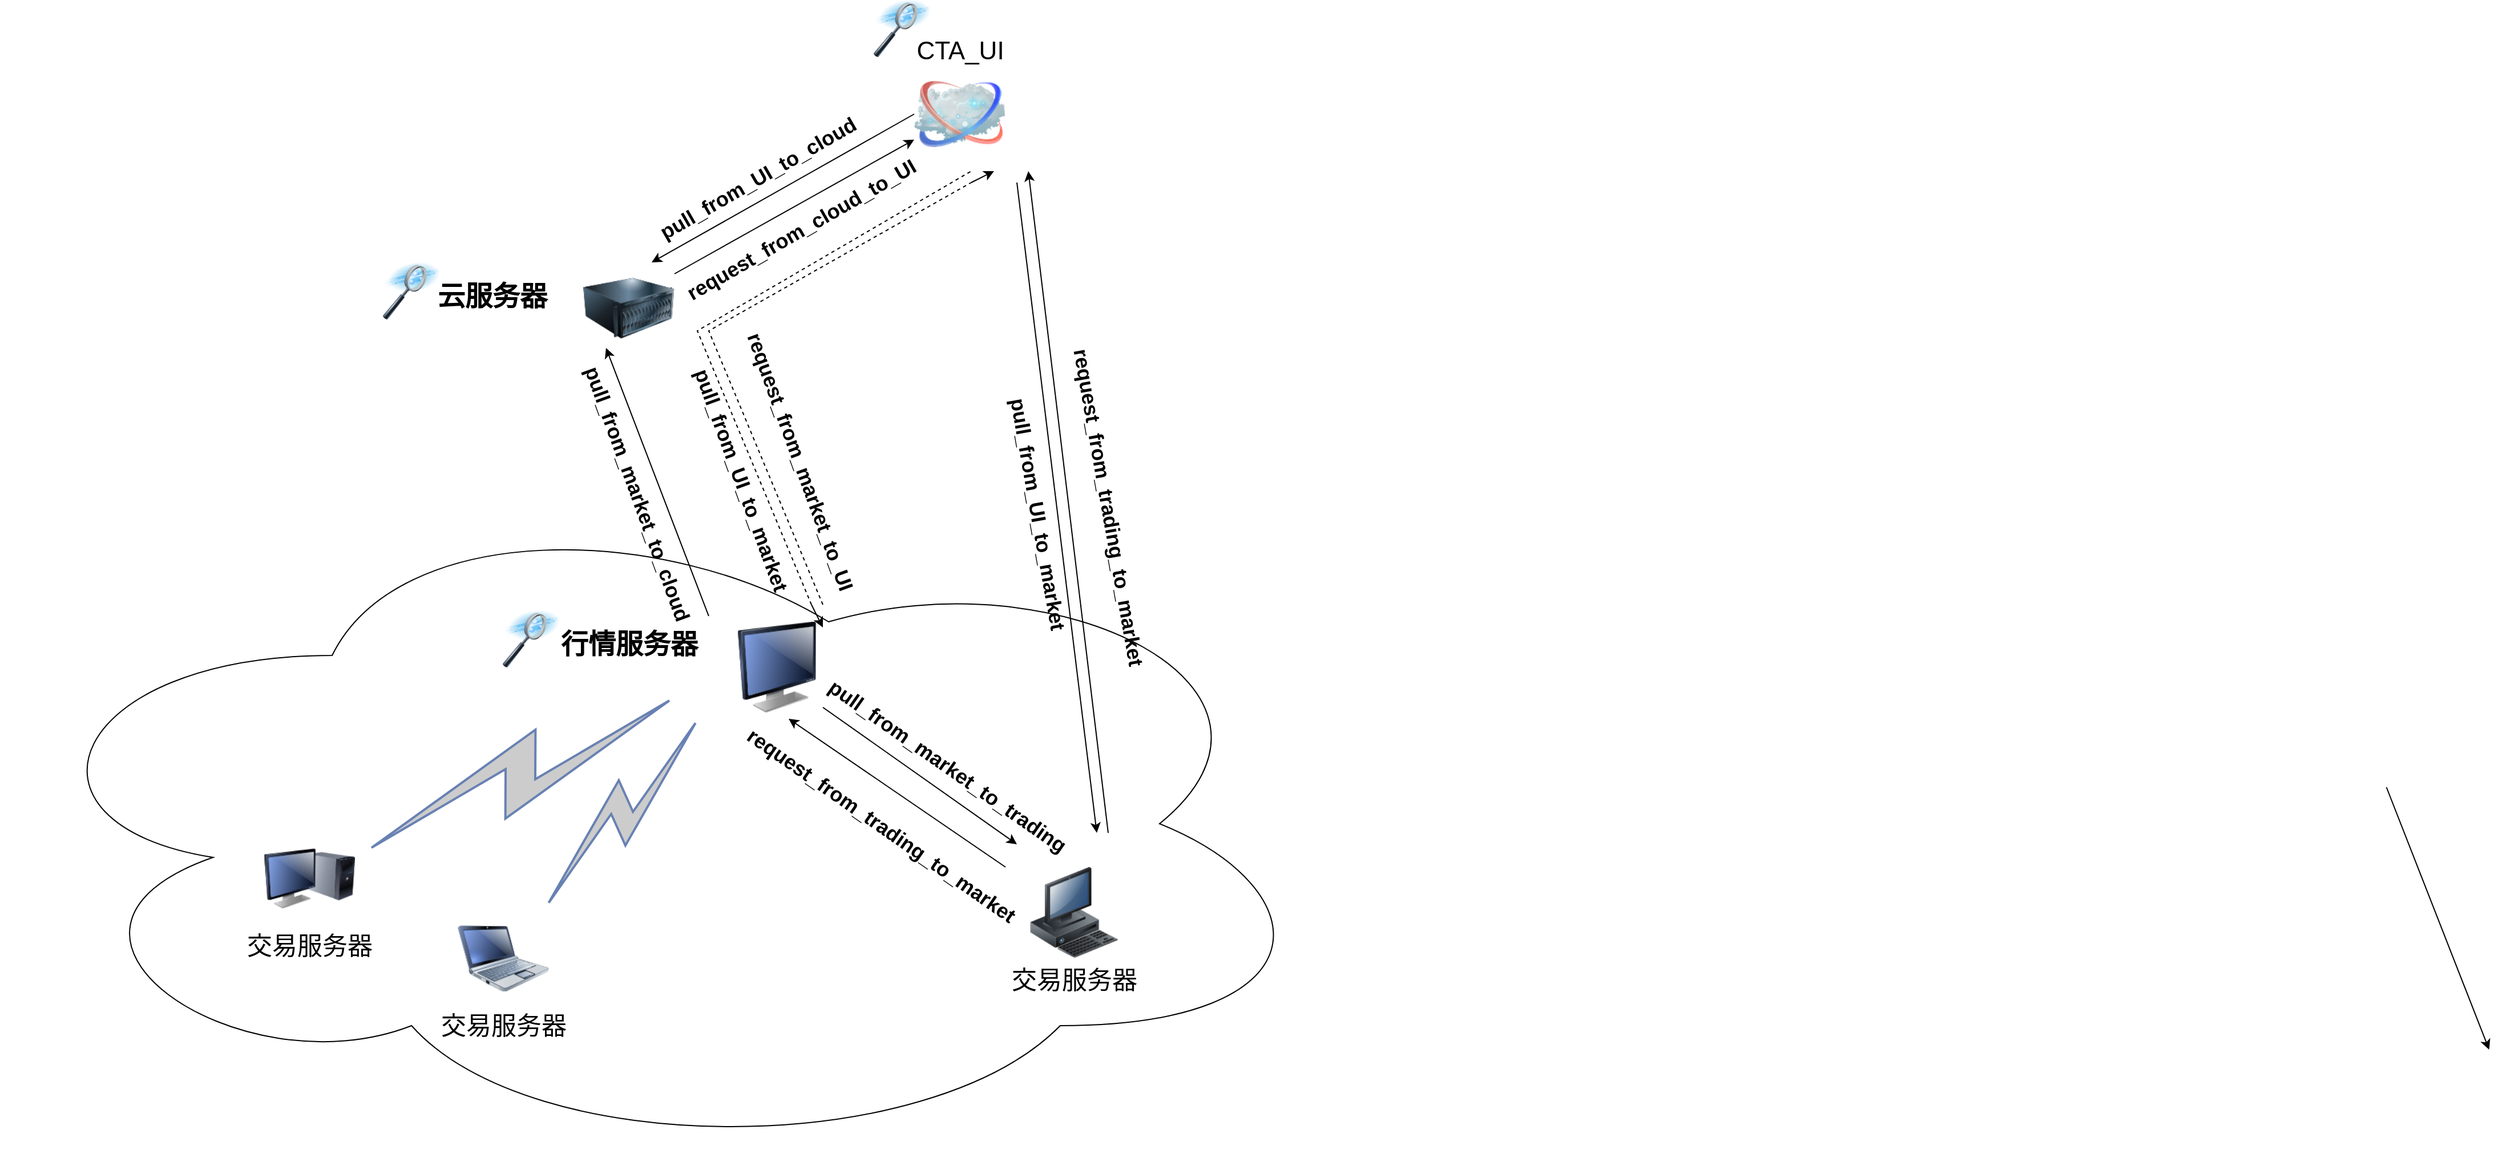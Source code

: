 <mxfile version="21.6.5" type="github">
  <diagram name="Page-1" id="55a83fd1-7818-8e21-69c5-c3457e3827bb">
    <mxGraphModel dx="3174" dy="1968" grid="1" gridSize="10" guides="1" tooltips="1" connect="1" arrows="1" fold="1" page="1" pageScale="1" pageWidth="1100" pageHeight="850" background="none" math="0" shadow="0">
      <root>
        <mxCell id="0" />
        <mxCell id="1" parent="0" />
        <mxCell id="69ecfefc5c41e42c-2" value="CTA_UI" style="image;html=1;labelBackgroundColor=#ffffff;image=img/lib/clip_art/networking/Cloud_128x128.png;rounded=1;shadow=0;comic=0;strokeWidth=2;fontSize=22;labelPosition=center;verticalLabelPosition=top;align=center;verticalAlign=bottom;" parent="1" vertex="1">
          <mxGeometry x="670" y="-20" width="80" height="80" as="geometry" />
        </mxCell>
        <mxCell id="69ecfefc5c41e42c-5" value="交易服务器" style="image;html=1;labelBackgroundColor=#ffffff;image=img/lib/clip_art/computers/Monitor_Tower_128x128.png;rounded=1;shadow=0;comic=0;strokeWidth=2;fontSize=22" parent="1" vertex="1">
          <mxGeometry x="100" y="650" width="80" height="80" as="geometry" />
        </mxCell>
        <mxCell id="69ecfefc5c41e42c-7" value="交易服务器" style="image;html=1;labelBackgroundColor=#ffffff;image=img/lib/clip_art/computers/Workstation_128x128.png;rounded=1;shadow=0;comic=0;strokeWidth=2;fontSize=22" parent="1" vertex="1">
          <mxGeometry x="770" y="680" width="80" height="80" as="geometry" />
        </mxCell>
        <mxCell id="69ecfefc5c41e42c-10" value="交易服务器&lt;br&gt;" style="image;html=1;labelBackgroundColor=#ffffff;image=img/lib/clip_art/computers/Netbook_128x128.png;rounded=1;shadow=0;comic=0;strokeWidth=2;fontSize=22" parent="1" vertex="1">
          <mxGeometry x="270" y="720" width="80" height="80" as="geometry" />
        </mxCell>
        <mxCell id="69ecfefc5c41e42c-12" value="" style="html=1;fillColor=#CCCCCC;strokeColor=#6881B3;gradientColor=none;gradientDirection=north;strokeWidth=2;shape=mxgraph.networks.comm_link_edge;html=1;labelBackgroundColor=none;endArrow=none;fontFamily=Verdana;fontSize=22;fontColor=#000000;fontStyle=1" parent="1" source="69ecfefc5c41e42c-5" edge="1">
          <mxGeometry width="100" height="100" relative="1" as="geometry">
            <mxPoint x="320" y="481.957" as="sourcePoint" />
            <mxPoint x="470" y="526.875" as="targetPoint" />
          </mxGeometry>
        </mxCell>
        <mxCell id="69ecfefc5c41e42c-13" value="" style="html=1;fillColor=#CCCCCC;strokeColor=#6881B3;gradientColor=none;gradientDirection=north;strokeWidth=2;shape=mxgraph.networks.comm_link_edge;html=1;labelBackgroundColor=none;endArrow=none;fontFamily=Verdana;fontSize=22;fontColor=#000000;" parent="1" source="69ecfefc5c41e42c-10" edge="1">
          <mxGeometry width="100" height="100" relative="1" as="geometry">
            <mxPoint x="330" y="491.957" as="sourcePoint" />
            <mxPoint x="485.51" y="545" as="targetPoint" />
          </mxGeometry>
        </mxCell>
        <mxCell id="NVRcVpPu2NZPeXmVPFQy-11" value="" style="image;html=1;image=img/lib/clip_art/computers/Monitor_128x128.png" parent="1" vertex="1">
          <mxGeometry x="510" y="465" width="80" height="80" as="geometry" />
        </mxCell>
        <mxCell id="NVRcVpPu2NZPeXmVPFQy-20" value="云服务器" style="text;strokeColor=none;fillColor=none;html=1;fontSize=24;fontStyle=1;verticalAlign=middle;align=center;" parent="1" vertex="1">
          <mxGeometry x="250" y="160" width="100" height="40" as="geometry" />
        </mxCell>
        <mxCell id="NVRcVpPu2NZPeXmVPFQy-21" value="行情服务器" style="text;strokeColor=none;fillColor=none;html=1;fontSize=24;fontStyle=1;verticalAlign=middle;align=center;" parent="1" vertex="1">
          <mxGeometry x="370" y="465" width="100" height="40" as="geometry" />
        </mxCell>
        <mxCell id="NVRcVpPu2NZPeXmVPFQy-19" value="" style="image;html=1;image=img/lib/clip_art/computers/Server_128x128.png" parent="1" vertex="1">
          <mxGeometry x="380" y="150" width="80" height="80" as="geometry" />
        </mxCell>
        <mxCell id="NVRcVpPu2NZPeXmVPFQy-38" value="" style="endArrow=classic;html=1;rounded=0;" parent="1" edge="1">
          <mxGeometry width="50" height="50" relative="1" as="geometry">
            <mxPoint x="590" y="540" as="sourcePoint" />
            <mxPoint x="760" y="660" as="targetPoint" />
          </mxGeometry>
        </mxCell>
        <mxCell id="NVRcVpPu2NZPeXmVPFQy-39" value="" style="endArrow=classic;html=1;rounded=0;" parent="1" edge="1">
          <mxGeometry width="50" height="50" relative="1" as="geometry">
            <mxPoint x="750" y="680" as="sourcePoint" />
            <mxPoint x="560" y="550" as="targetPoint" />
          </mxGeometry>
        </mxCell>
        <mxCell id="NVRcVpPu2NZPeXmVPFQy-44" value="&lt;font style=&quot;font-size: 18px;&quot;&gt;pull_from_market_to_trading&lt;/font&gt;" style="text;strokeColor=none;fillColor=none;html=1;fontSize=24;fontStyle=1;verticalAlign=middle;align=center;rotation=35;" parent="1" vertex="1">
          <mxGeometry x="650" y="570" width="100" height="40" as="geometry" />
        </mxCell>
        <mxCell id="NVRcVpPu2NZPeXmVPFQy-45" value="&lt;font style=&quot;font-size: 18px;&quot;&gt;request_from_trading_to_market&lt;/font&gt;" style="text;strokeColor=none;fillColor=none;html=1;fontSize=24;fontStyle=1;verticalAlign=middle;align=center;rotation=35;" parent="1" vertex="1">
          <mxGeometry x="592" y="622" width="100" height="40" as="geometry" />
        </mxCell>
        <mxCell id="NVRcVpPu2NZPeXmVPFQy-47" value="" style="ellipse;shape=cloud;whiteSpace=wrap;html=1;fillColor=none;" parent="1" vertex="1">
          <mxGeometry x="-130" y="347" width="1160" height="590" as="geometry" />
        </mxCell>
        <mxCell id="NVRcVpPu2NZPeXmVPFQy-49" value="&lt;font style=&quot;font-size: 18px;&quot;&gt;pull_from_UI_to_market&lt;/font&gt;" style="text;strokeColor=none;fillColor=none;html=1;fontSize=24;fontStyle=1;verticalAlign=middle;align=center;rotation=70;" parent="1" vertex="1">
          <mxGeometry x="470" y="320" width="100" height="40" as="geometry" />
        </mxCell>
        <mxCell id="NVRcVpPu2NZPeXmVPFQy-50" value="" style="endArrow=classic;html=1;rounded=0;" parent="1" edge="1">
          <mxGeometry width="50" height="50" relative="1" as="geometry">
            <mxPoint x="1960" y="610" as="sourcePoint" />
            <mxPoint x="2050" y="840" as="targetPoint" />
          </mxGeometry>
        </mxCell>
        <mxCell id="NVRcVpPu2NZPeXmVPFQy-54" value="" style="endArrow=classic;html=1;rounded=0;" parent="1" edge="1">
          <mxGeometry width="50" height="50" relative="1" as="geometry">
            <mxPoint x="490" y="460" as="sourcePoint" />
            <mxPoint x="400" y="225" as="targetPoint" />
          </mxGeometry>
        </mxCell>
        <mxCell id="NVRcVpPu2NZPeXmVPFQy-55" value="&lt;font style=&quot;font-size: 18px;&quot;&gt;pull_from_market_to_cloud&lt;/font&gt;" style="text;strokeColor=none;fillColor=none;html=1;fontSize=24;fontStyle=1;verticalAlign=middle;align=center;rotation=70;" parent="1" vertex="1">
          <mxGeometry x="379" y="332" width="100" height="40" as="geometry" />
        </mxCell>
        <mxCell id="NVRcVpPu2NZPeXmVPFQy-56" value="" style="endArrow=classic;html=1;rounded=0;entryX=0.75;entryY=0;entryDx=0;entryDy=0;exitX=0;exitY=0.5;exitDx=0;exitDy=0;" parent="1" source="69ecfefc5c41e42c-2" target="NVRcVpPu2NZPeXmVPFQy-19" edge="1">
          <mxGeometry width="50" height="50" relative="1" as="geometry">
            <mxPoint x="610" y="-20" as="sourcePoint" />
            <mxPoint x="575" y="25" as="targetPoint" />
          </mxGeometry>
        </mxCell>
        <mxCell id="NVRcVpPu2NZPeXmVPFQy-58" value="" style="endArrow=classic;html=1;rounded=0;" parent="1" target="69ecfefc5c41e42c-2" edge="1">
          <mxGeometry width="50" height="50" relative="1" as="geometry">
            <mxPoint x="460" y="160" as="sourcePoint" />
            <mxPoint x="510" y="110" as="targetPoint" />
          </mxGeometry>
        </mxCell>
        <mxCell id="NVRcVpPu2NZPeXmVPFQy-59" value="&lt;font style=&quot;font-size: 18px;&quot;&gt;pull_from_UI_to_cloud&lt;/font&gt;" style="text;strokeColor=none;fillColor=none;html=1;fontSize=24;fontStyle=1;verticalAlign=middle;align=center;rotation=-30;" parent="1" vertex="1">
          <mxGeometry x="482" y="55" width="100" height="40" as="geometry" />
        </mxCell>
        <mxCell id="NVRcVpPu2NZPeXmVPFQy-60" value="&lt;font style=&quot;font-size: 18px;&quot;&gt;request_from_cloud_to_UI&lt;/font&gt;" style="text;strokeColor=none;fillColor=none;html=1;fontSize=24;fontStyle=1;verticalAlign=middle;align=center;rotation=-30;" parent="1" vertex="1">
          <mxGeometry x="520" y="100" width="100" height="40" as="geometry" />
        </mxCell>
        <mxCell id="NVRcVpPu2NZPeXmVPFQy-61" value="" style="image;html=1;image=img/lib/clip_art/computers/Data_Filtering_128x128.png" parent="1" vertex="1">
          <mxGeometry x="300" y="455" width="70" height="50" as="geometry" />
        </mxCell>
        <mxCell id="NVRcVpPu2NZPeXmVPFQy-62" value="" style="image;html=1;image=img/lib/clip_art/computers/Data_Filtering_128x128.png" parent="1" vertex="1">
          <mxGeometry x="200" y="150" width="60" height="50" as="geometry" />
        </mxCell>
        <mxCell id="cSd5Ikj80ORa92apMF1n-4" value="" style="endArrow=none;dashed=1;html=1;rounded=0;" parent="1" edge="1">
          <mxGeometry width="50" height="50" relative="1" as="geometry">
            <mxPoint x="590" y="450" as="sourcePoint" />
            <mxPoint x="720" y="80" as="targetPoint" />
            <Array as="points">
              <mxPoint x="490" y="210" />
            </Array>
          </mxGeometry>
        </mxCell>
        <mxCell id="cSd5Ikj80ORa92apMF1n-5" value="&lt;font style=&quot;font-size: 18px;&quot;&gt;&lt;b&gt;request_from_market_to_UI&lt;/b&gt;&lt;/font&gt;" style="text;html=1;strokeColor=none;fillColor=none;align=center;verticalAlign=middle;whiteSpace=wrap;rounded=0;rotation=70;" parent="1" vertex="1">
          <mxGeometry x="540" y="310" width="60" height="30" as="geometry" />
        </mxCell>
        <mxCell id="cSd5Ikj80ORa92apMF1n-6" value="" style="endArrow=classic;html=1;rounded=0;" parent="1" edge="1">
          <mxGeometry width="50" height="50" relative="1" as="geometry">
            <mxPoint x="720" y="80" as="sourcePoint" />
            <mxPoint x="740" y="70" as="targetPoint" />
          </mxGeometry>
        </mxCell>
        <mxCell id="cSd5Ikj80ORa92apMF1n-8" value="" style="endArrow=none;dashed=1;html=1;rounded=0;" parent="1" edge="1">
          <mxGeometry width="50" height="50" relative="1" as="geometry">
            <mxPoint x="580" y="450" as="sourcePoint" />
            <mxPoint x="720" y="70" as="targetPoint" />
            <Array as="points">
              <mxPoint x="480" y="210" />
            </Array>
          </mxGeometry>
        </mxCell>
        <mxCell id="cSd5Ikj80ORa92apMF1n-10" value="" style="endArrow=classic;html=1;rounded=0;" parent="1" edge="1">
          <mxGeometry width="50" height="50" relative="1" as="geometry">
            <mxPoint x="580" y="450" as="sourcePoint" />
            <mxPoint x="590" y="470" as="targetPoint" />
          </mxGeometry>
        </mxCell>
        <mxCell id="gqyVCM08sYUSEmtgZJni-1" value="" style="image;html=1;image=img/lib/clip_art/computers/Data_Filtering_128x128.png" vertex="1" parent="1">
          <mxGeometry x="630" y="-80" width="60" height="50" as="geometry" />
        </mxCell>
        <mxCell id="gqyVCM08sYUSEmtgZJni-8" value="" style="endArrow=classic;html=1;rounded=0;" edge="1" parent="1">
          <mxGeometry width="50" height="50" relative="1" as="geometry">
            <mxPoint x="760" y="80" as="sourcePoint" />
            <mxPoint x="830" y="650" as="targetPoint" />
          </mxGeometry>
        </mxCell>
        <mxCell id="gqyVCM08sYUSEmtgZJni-9" value="" style="endArrow=classic;html=1;rounded=0;" edge="1" parent="1">
          <mxGeometry width="50" height="50" relative="1" as="geometry">
            <mxPoint x="840" y="650" as="sourcePoint" />
            <mxPoint x="770" y="70" as="targetPoint" />
          </mxGeometry>
        </mxCell>
        <mxCell id="gqyVCM08sYUSEmtgZJni-10" value="&lt;font style=&quot;font-size: 18px;&quot;&gt;pull_from_UI_to_market&lt;/font&gt;" style="text;strokeColor=none;fillColor=none;html=1;fontSize=24;fontStyle=1;verticalAlign=middle;align=center;rotation=80;" vertex="1" parent="1">
          <mxGeometry x="730" y="350" width="100" height="40" as="geometry" />
        </mxCell>
        <mxCell id="gqyVCM08sYUSEmtgZJni-11" value="&lt;font style=&quot;font-size: 18px;&quot;&gt;&lt;b&gt;request_from_trading_to_market&lt;br&gt;&lt;/b&gt;&lt;/font&gt;" style="text;html=1;strokeColor=none;fillColor=none;align=center;verticalAlign=middle;whiteSpace=wrap;rounded=0;rotation=80;" vertex="1" parent="1">
          <mxGeometry x="810" y="350" width="60" height="30" as="geometry" />
        </mxCell>
      </root>
    </mxGraphModel>
  </diagram>
</mxfile>
